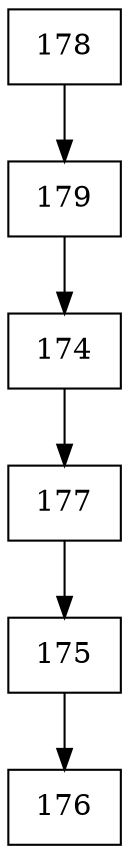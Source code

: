 digraph G {
  node [shape=record];
  node0 [label="{178}"];
  node0 -> node1;
  node1 [label="{179}"];
  node1 -> node2;
  node2 [label="{174}"];
  node2 -> node3;
  node3 [label="{177}"];
  node3 -> node4;
  node4 [label="{175}"];
  node4 -> node5;
  node5 [label="{176}"];
}
